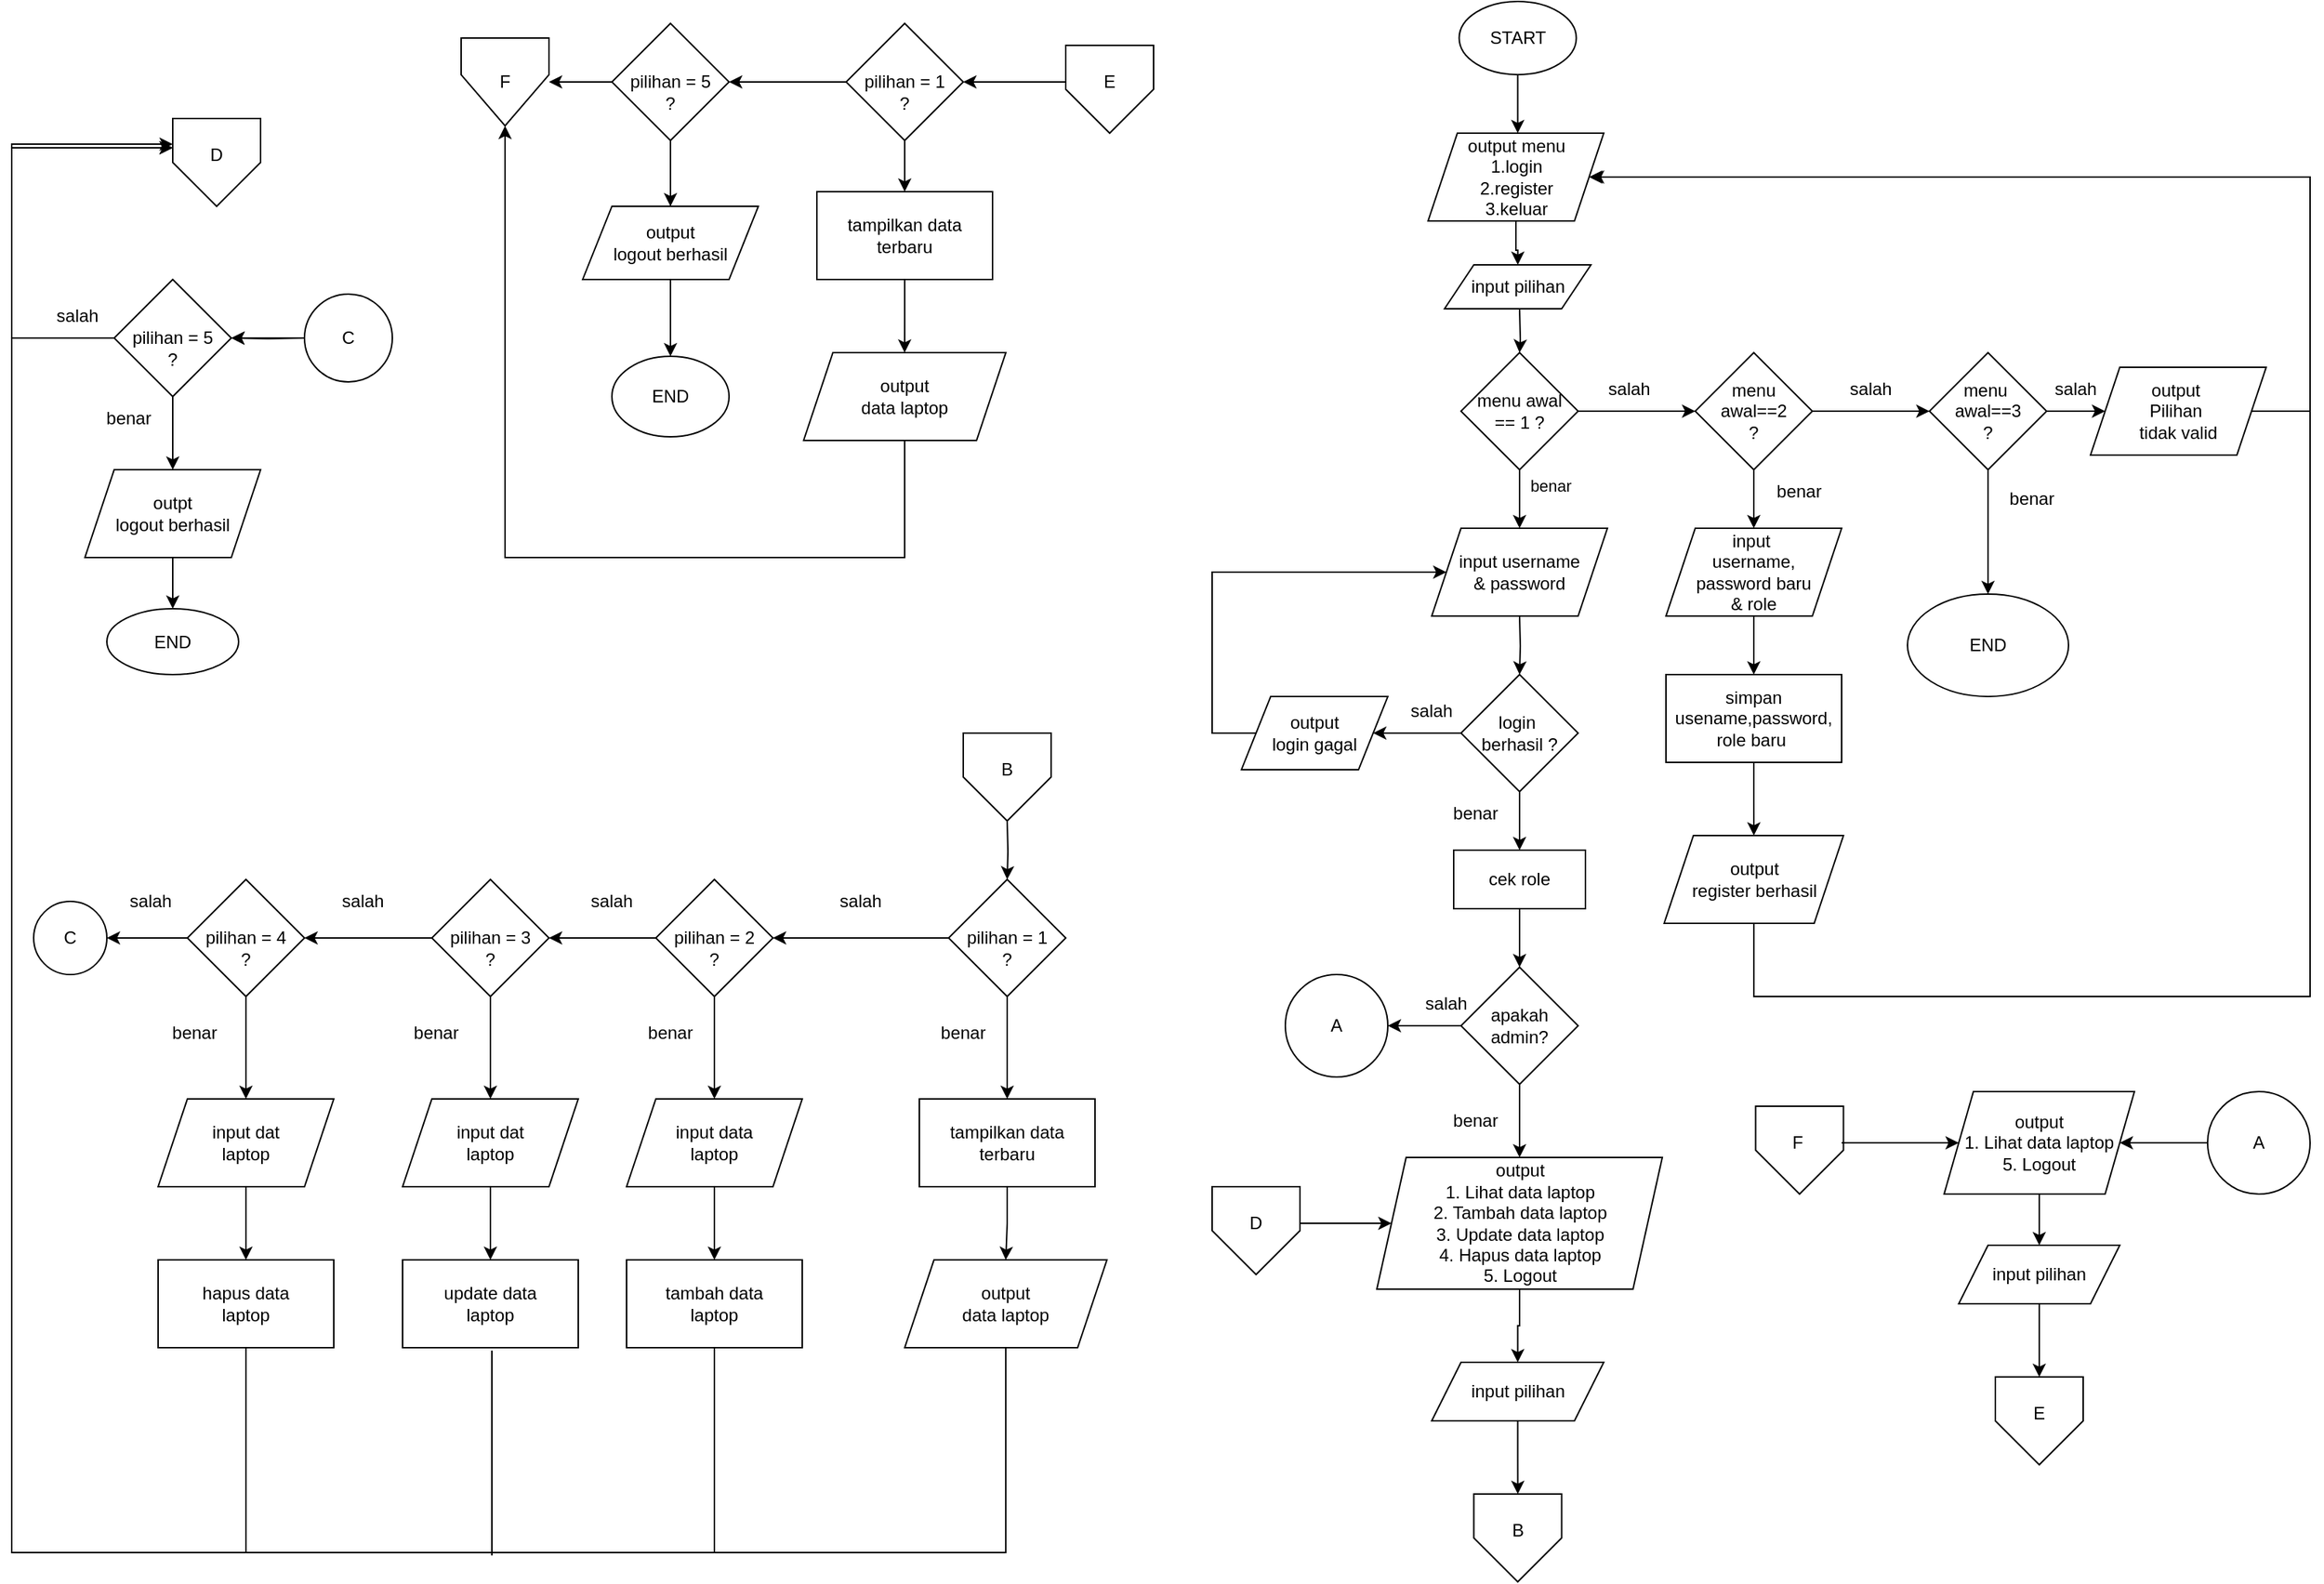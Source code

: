 <mxfile version="28.2.7" pages="2">
  <diagram name="Halaman-1" id="KEyJqbj-pxpE6urd5x7X">
    <mxGraphModel dx="3143" dy="1133" grid="1" gridSize="10" guides="1" tooltips="1" connect="1" arrows="1" fold="1" page="1" pageScale="1" pageWidth="827" pageHeight="1169" math="0" shadow="0">
      <root>
        <mxCell id="0" />
        <mxCell id="1" parent="0" />
        <mxCell id="IcXW7nWZAzovRGgsZB6D-3" value="" style="edgeStyle=orthogonalEdgeStyle;rounded=0;orthogonalLoop=1;jettySize=auto;html=1;" parent="1" source="IcXW7nWZAzovRGgsZB6D-1" target="K_0mTCyf2OrHfbUbCCtL-97" edge="1">
          <mxGeometry relative="1" as="geometry">
            <mxPoint x="230" y="130" as="targetPoint" />
            <Array as="points">
              <mxPoint x="230" y="160" />
              <mxPoint x="230" y="160" />
            </Array>
          </mxGeometry>
        </mxCell>
        <mxCell id="IcXW7nWZAzovRGgsZB6D-1" value="START" style="ellipse;whiteSpace=wrap;html=1;" parent="1" vertex="1">
          <mxGeometry x="188.75" y="10" width="80" height="50" as="geometry" />
        </mxCell>
        <mxCell id="IcXW7nWZAzovRGgsZB6D-19" value="" style="edgeStyle=orthogonalEdgeStyle;rounded=0;orthogonalLoop=1;jettySize=auto;html=1;" parent="1" target="IcXW7nWZAzovRGgsZB6D-6" edge="1">
          <mxGeometry relative="1" as="geometry">
            <mxPoint x="230.0" y="220" as="sourcePoint" />
          </mxGeometry>
        </mxCell>
        <mxCell id="IcXW7nWZAzovRGgsZB6D-13" value="" style="edgeStyle=orthogonalEdgeStyle;rounded=0;orthogonalLoop=1;jettySize=auto;html=1;" parent="1" source="IcXW7nWZAzovRGgsZB6D-6" edge="1">
          <mxGeometry relative="1" as="geometry">
            <mxPoint x="230" y="370" as="targetPoint" />
          </mxGeometry>
        </mxCell>
        <mxCell id="g7_bMHw2WcFkJygGpaWP-1" value="benar" style="edgeLabel;html=1;align=center;verticalAlign=middle;resizable=0;points=[];" parent="IcXW7nWZAzovRGgsZB6D-13" vertex="1" connectable="0">
          <mxGeometry x="0.272" y="2" relative="1" as="geometry">
            <mxPoint x="18" y="-15" as="offset" />
          </mxGeometry>
        </mxCell>
        <mxCell id="g7_bMHw2WcFkJygGpaWP-3" value="" style="edgeStyle=orthogonalEdgeStyle;rounded=0;orthogonalLoop=1;jettySize=auto;html=1;" parent="1" source="IcXW7nWZAzovRGgsZB6D-6" target="g7_bMHw2WcFkJygGpaWP-2" edge="1">
          <mxGeometry relative="1" as="geometry" />
        </mxCell>
        <mxCell id="IcXW7nWZAzovRGgsZB6D-6" value="menu awal ==&amp;nbsp;&lt;span style=&quot;background-color: transparent; color: light-dark(rgb(0, 0, 0), rgb(255, 255, 255));&quot;&gt;1 ?&lt;/span&gt;" style="rhombus;whiteSpace=wrap;html=1;" parent="1" vertex="1">
          <mxGeometry x="190" y="250" width="80" height="80" as="geometry" />
        </mxCell>
        <mxCell id="g7_bMHw2WcFkJygGpaWP-5" value="" style="edgeStyle=orthogonalEdgeStyle;rounded=0;orthogonalLoop=1;jettySize=auto;html=1;" parent="1" source="g7_bMHw2WcFkJygGpaWP-2" target="g7_bMHw2WcFkJygGpaWP-4" edge="1">
          <mxGeometry relative="1" as="geometry" />
        </mxCell>
        <mxCell id="K_0mTCyf2OrHfbUbCCtL-93" value="" style="edgeStyle=orthogonalEdgeStyle;rounded=0;orthogonalLoop=1;jettySize=auto;html=1;" edge="1" parent="1" source="g7_bMHw2WcFkJygGpaWP-2" target="K_0mTCyf2OrHfbUbCCtL-92">
          <mxGeometry relative="1" as="geometry" />
        </mxCell>
        <mxCell id="g7_bMHw2WcFkJygGpaWP-2" value="menu awal==2&lt;div&gt;?&lt;/div&gt;" style="rhombus;whiteSpace=wrap;html=1;" parent="1" vertex="1">
          <mxGeometry x="350" y="250" width="80" height="80" as="geometry" />
        </mxCell>
        <mxCell id="K_0mTCyf2OrHfbUbCCtL-105" value="" style="edgeStyle=orthogonalEdgeStyle;rounded=0;orthogonalLoop=1;jettySize=auto;html=1;" edge="1" parent="1" source="g7_bMHw2WcFkJygGpaWP-4" target="K_0mTCyf2OrHfbUbCCtL-104">
          <mxGeometry relative="1" as="geometry" />
        </mxCell>
        <mxCell id="K_0mTCyf2OrHfbUbCCtL-109" value="" style="edgeStyle=orthogonalEdgeStyle;rounded=0;orthogonalLoop=1;jettySize=auto;html=1;" edge="1" parent="1" source="g7_bMHw2WcFkJygGpaWP-4" target="K_0mTCyf2OrHfbUbCCtL-108">
          <mxGeometry relative="1" as="geometry" />
        </mxCell>
        <mxCell id="g7_bMHw2WcFkJygGpaWP-4" value="menu&amp;nbsp;&lt;div&gt;awal==3&lt;/div&gt;&lt;div&gt;?&lt;/div&gt;" style="rhombus;whiteSpace=wrap;html=1;" parent="1" vertex="1">
          <mxGeometry x="510" y="250" width="80" height="80" as="geometry" />
        </mxCell>
        <mxCell id="K_0mTCyf2OrHfbUbCCtL-1" value="input username&lt;div&gt;&amp;amp; password&lt;/div&gt;" style="shape=parallelogram;perimeter=parallelogramPerimeter;whiteSpace=wrap;html=1;fixedSize=1;" vertex="1" parent="1">
          <mxGeometry x="170" y="370" width="120" height="60" as="geometry" />
        </mxCell>
        <mxCell id="K_0mTCyf2OrHfbUbCCtL-2" value="" style="edgeStyle=orthogonalEdgeStyle;rounded=0;orthogonalLoop=1;jettySize=auto;html=1;" edge="1" parent="1">
          <mxGeometry relative="1" as="geometry">
            <mxPoint x="230" y="430" as="sourcePoint" />
            <mxPoint x="230" y="470" as="targetPoint" />
          </mxGeometry>
        </mxCell>
        <mxCell id="K_0mTCyf2OrHfbUbCCtL-7" value="" style="edgeStyle=orthogonalEdgeStyle;rounded=0;orthogonalLoop=1;jettySize=auto;html=1;" edge="1" parent="1" source="K_0mTCyf2OrHfbUbCCtL-3" target="K_0mTCyf2OrHfbUbCCtL-6">
          <mxGeometry relative="1" as="geometry" />
        </mxCell>
        <mxCell id="K_0mTCyf2OrHfbUbCCtL-11" value="" style="edgeStyle=orthogonalEdgeStyle;rounded=0;orthogonalLoop=1;jettySize=auto;html=1;" edge="1" parent="1" source="K_0mTCyf2OrHfbUbCCtL-3" target="K_0mTCyf2OrHfbUbCCtL-10">
          <mxGeometry relative="1" as="geometry" />
        </mxCell>
        <mxCell id="K_0mTCyf2OrHfbUbCCtL-3" value="login&amp;nbsp;&lt;div&gt;berhasil ?&lt;/div&gt;" style="rhombus;whiteSpace=wrap;html=1;" vertex="1" parent="1">
          <mxGeometry x="190" y="470" width="80" height="80" as="geometry" />
        </mxCell>
        <mxCell id="K_0mTCyf2OrHfbUbCCtL-9" value="" style="edgeStyle=orthogonalEdgeStyle;rounded=0;orthogonalLoop=1;jettySize=auto;html=1;entryX=0;entryY=0.5;entryDx=0;entryDy=0;" edge="1" parent="1" source="K_0mTCyf2OrHfbUbCCtL-6" target="K_0mTCyf2OrHfbUbCCtL-1">
          <mxGeometry relative="1" as="geometry">
            <mxPoint x="30" y="380" as="targetPoint" />
            <Array as="points">
              <mxPoint x="20" y="510" />
              <mxPoint x="20" y="400" />
            </Array>
          </mxGeometry>
        </mxCell>
        <mxCell id="K_0mTCyf2OrHfbUbCCtL-6" value="&lt;div&gt;output&lt;/div&gt;login gagal" style="shape=parallelogram;perimeter=parallelogramPerimeter;whiteSpace=wrap;html=1;fixedSize=1;" vertex="1" parent="1">
          <mxGeometry x="40" y="485" width="100" height="50" as="geometry" />
        </mxCell>
        <mxCell id="K_0mTCyf2OrHfbUbCCtL-13" value="" style="edgeStyle=orthogonalEdgeStyle;rounded=0;orthogonalLoop=1;jettySize=auto;html=1;" edge="1" parent="1" source="K_0mTCyf2OrHfbUbCCtL-10" target="K_0mTCyf2OrHfbUbCCtL-12">
          <mxGeometry relative="1" as="geometry" />
        </mxCell>
        <mxCell id="K_0mTCyf2OrHfbUbCCtL-10" value="cek role" style="whiteSpace=wrap;html=1;" vertex="1" parent="1">
          <mxGeometry x="185" y="590" width="90" height="40" as="geometry" />
        </mxCell>
        <mxCell id="K_0mTCyf2OrHfbUbCCtL-15" value="" style="edgeStyle=orthogonalEdgeStyle;rounded=0;orthogonalLoop=1;jettySize=auto;html=1;" edge="1" parent="1" source="K_0mTCyf2OrHfbUbCCtL-12">
          <mxGeometry relative="1" as="geometry">
            <mxPoint x="140" y="710" as="targetPoint" />
          </mxGeometry>
        </mxCell>
        <mxCell id="K_0mTCyf2OrHfbUbCCtL-25" value="" style="edgeStyle=orthogonalEdgeStyle;rounded=0;orthogonalLoop=1;jettySize=auto;html=1;" edge="1" parent="1" source="K_0mTCyf2OrHfbUbCCtL-12" target="K_0mTCyf2OrHfbUbCCtL-24">
          <mxGeometry relative="1" as="geometry" />
        </mxCell>
        <mxCell id="K_0mTCyf2OrHfbUbCCtL-12" value="apakah&lt;div&gt;admin?&lt;/div&gt;" style="rhombus;whiteSpace=wrap;html=1;" vertex="1" parent="1">
          <mxGeometry x="190" y="670" width="80" height="80" as="geometry" />
        </mxCell>
        <mxCell id="K_0mTCyf2OrHfbUbCCtL-16" value="benar" style="text;html=1;whiteSpace=wrap;strokeColor=none;fillColor=none;align=center;verticalAlign=middle;rounded=0;" vertex="1" parent="1">
          <mxGeometry x="170" y="550" width="60" height="30" as="geometry" />
        </mxCell>
        <mxCell id="K_0mTCyf2OrHfbUbCCtL-17" value="salah" style="text;html=1;whiteSpace=wrap;strokeColor=none;fillColor=none;align=center;verticalAlign=middle;rounded=0;" vertex="1" parent="1">
          <mxGeometry x="140" y="480" width="60" height="30" as="geometry" />
        </mxCell>
        <mxCell id="K_0mTCyf2OrHfbUbCCtL-18" value="salah" style="text;html=1;whiteSpace=wrap;strokeColor=none;fillColor=none;align=center;verticalAlign=middle;rounded=0;" vertex="1" parent="1">
          <mxGeometry x="150" y="680" width="60" height="30" as="geometry" />
        </mxCell>
        <mxCell id="K_0mTCyf2OrHfbUbCCtL-21" value="salah" style="text;html=1;whiteSpace=wrap;strokeColor=none;fillColor=none;align=center;verticalAlign=middle;rounded=0;" vertex="1" parent="1">
          <mxGeometry x="275" y="260" width="60" height="30" as="geometry" />
        </mxCell>
        <mxCell id="K_0mTCyf2OrHfbUbCCtL-23" value="salah" style="text;html=1;whiteSpace=wrap;strokeColor=none;fillColor=none;align=center;verticalAlign=middle;rounded=0;" vertex="1" parent="1">
          <mxGeometry x="440" y="260" width="60" height="30" as="geometry" />
        </mxCell>
        <mxCell id="K_0mTCyf2OrHfbUbCCtL-28" value="" style="edgeStyle=orthogonalEdgeStyle;rounded=0;orthogonalLoop=1;jettySize=auto;html=1;" edge="1" parent="1" source="K_0mTCyf2OrHfbUbCCtL-24" target="K_0mTCyf2OrHfbUbCCtL-27">
          <mxGeometry relative="1" as="geometry" />
        </mxCell>
        <mxCell id="K_0mTCyf2OrHfbUbCCtL-24" value="output&lt;div&gt;1. Lihat data laptop&lt;/div&gt;&lt;div&gt;2. Tambah data laptop&lt;/div&gt;&lt;div&gt;3. Update data laptop&lt;/div&gt;&lt;div&gt;4. Hapus data laptop&lt;/div&gt;&lt;div&gt;5. Logout&lt;/div&gt;" style="shape=parallelogram;perimeter=parallelogramPerimeter;whiteSpace=wrap;html=1;fixedSize=1;" vertex="1" parent="1">
          <mxGeometry x="132.5" y="800" width="195" height="90" as="geometry" />
        </mxCell>
        <mxCell id="K_0mTCyf2OrHfbUbCCtL-26" value="benar" style="text;html=1;whiteSpace=wrap;strokeColor=none;fillColor=none;align=center;verticalAlign=middle;rounded=0;" vertex="1" parent="1">
          <mxGeometry x="170" y="760" width="60" height="30" as="geometry" />
        </mxCell>
        <mxCell id="K_0mTCyf2OrHfbUbCCtL-30" value="" style="edgeStyle=orthogonalEdgeStyle;rounded=0;orthogonalLoop=1;jettySize=auto;html=1;" edge="1" parent="1" source="K_0mTCyf2OrHfbUbCCtL-27" target="K_0mTCyf2OrHfbUbCCtL-29">
          <mxGeometry relative="1" as="geometry" />
        </mxCell>
        <mxCell id="K_0mTCyf2OrHfbUbCCtL-27" value="input pilihan" style="shape=parallelogram;perimeter=parallelogramPerimeter;whiteSpace=wrap;html=1;fixedSize=1;" vertex="1" parent="1">
          <mxGeometry x="170" y="940" width="117.5" height="40" as="geometry" />
        </mxCell>
        <mxCell id="K_0mTCyf2OrHfbUbCCtL-29" value="" style="verticalLabelPosition=bottom;verticalAlign=top;html=1;shape=offPageConnector;rounded=0;size=0.5;" vertex="1" parent="1">
          <mxGeometry x="198.75" y="1030" width="60" height="60" as="geometry" />
        </mxCell>
        <mxCell id="K_0mTCyf2OrHfbUbCCtL-31" value="B" style="text;html=1;whiteSpace=wrap;strokeColor=none;fillColor=none;align=center;verticalAlign=middle;rounded=0;" vertex="1" parent="1">
          <mxGeometry x="198.75" y="1040" width="60" height="30" as="geometry" />
        </mxCell>
        <mxCell id="K_0mTCyf2OrHfbUbCCtL-32" value="" style="verticalLabelPosition=bottom;verticalAlign=top;html=1;shape=offPageConnector;rounded=0;size=0.5;" vertex="1" parent="1">
          <mxGeometry x="-150" y="510" width="60" height="60" as="geometry" />
        </mxCell>
        <mxCell id="K_0mTCyf2OrHfbUbCCtL-35" value="" style="edgeStyle=orthogonalEdgeStyle;rounded=0;orthogonalLoop=1;jettySize=auto;html=1;" edge="1" parent="1" target="K_0mTCyf2OrHfbUbCCtL-34">
          <mxGeometry relative="1" as="geometry">
            <mxPoint x="-120" y="570" as="sourcePoint" />
          </mxGeometry>
        </mxCell>
        <mxCell id="K_0mTCyf2OrHfbUbCCtL-33" value="B" style="text;html=1;whiteSpace=wrap;strokeColor=none;fillColor=none;align=center;verticalAlign=middle;rounded=0;" vertex="1" parent="1">
          <mxGeometry x="-150" y="520" width="60" height="30" as="geometry" />
        </mxCell>
        <mxCell id="K_0mTCyf2OrHfbUbCCtL-39" value="" style="edgeStyle=orthogonalEdgeStyle;rounded=0;orthogonalLoop=1;jettySize=auto;html=1;" edge="1" parent="1" source="K_0mTCyf2OrHfbUbCCtL-34" target="K_0mTCyf2OrHfbUbCCtL-38">
          <mxGeometry relative="1" as="geometry" />
        </mxCell>
        <mxCell id="K_0mTCyf2OrHfbUbCCtL-118" value="" style="edgeStyle=orthogonalEdgeStyle;rounded=0;orthogonalLoop=1;jettySize=auto;html=1;" edge="1" parent="1" source="K_0mTCyf2OrHfbUbCCtL-34" target="K_0mTCyf2OrHfbUbCCtL-117">
          <mxGeometry relative="1" as="geometry" />
        </mxCell>
        <mxCell id="K_0mTCyf2OrHfbUbCCtL-34" value="&lt;div&gt;&lt;br&gt;&lt;/div&gt;pilihan = 1&lt;div&gt;?&lt;/div&gt;" style="rhombus;whiteSpace=wrap;html=1;" vertex="1" parent="1">
          <mxGeometry x="-160" y="610" width="80" height="80" as="geometry" />
        </mxCell>
        <mxCell id="K_0mTCyf2OrHfbUbCCtL-122" value="" style="edgeStyle=orthogonalEdgeStyle;rounded=0;orthogonalLoop=1;jettySize=auto;html=1;entryX=0;entryY=0.25;entryDx=0;entryDy=0;" edge="1" parent="1" source="K_0mTCyf2OrHfbUbCCtL-36" target="K_0mTCyf2OrHfbUbCCtL-83">
          <mxGeometry relative="1" as="geometry">
            <mxPoint x="-120.935" y="1040" as="targetPoint" />
            <Array as="points">
              <mxPoint x="-121" y="1070" />
              <mxPoint x="-800" y="1070" />
              <mxPoint x="-800" y="107" />
            </Array>
          </mxGeometry>
        </mxCell>
        <mxCell id="K_0mTCyf2OrHfbUbCCtL-36" value="output&lt;div&gt;data laptop&lt;/div&gt;" style="shape=parallelogram;perimeter=parallelogramPerimeter;whiteSpace=wrap;html=1;fixedSize=1;" vertex="1" parent="1">
          <mxGeometry x="-190" y="870" width="138.13" height="60" as="geometry" />
        </mxCell>
        <mxCell id="K_0mTCyf2OrHfbUbCCtL-43" value="" style="edgeStyle=orthogonalEdgeStyle;rounded=0;orthogonalLoop=1;jettySize=auto;html=1;" edge="1" parent="1" source="K_0mTCyf2OrHfbUbCCtL-38" target="K_0mTCyf2OrHfbUbCCtL-42">
          <mxGeometry relative="1" as="geometry" />
        </mxCell>
        <mxCell id="K_0mTCyf2OrHfbUbCCtL-47" value="" style="edgeStyle=orthogonalEdgeStyle;rounded=0;orthogonalLoop=1;jettySize=auto;html=1;" edge="1" parent="1" source="K_0mTCyf2OrHfbUbCCtL-38" target="K_0mTCyf2OrHfbUbCCtL-46">
          <mxGeometry relative="1" as="geometry" />
        </mxCell>
        <mxCell id="K_0mTCyf2OrHfbUbCCtL-38" value="&lt;div&gt;&lt;br&gt;&lt;/div&gt;pilihan = 2&lt;div&gt;?&lt;/div&gt;" style="rhombus;whiteSpace=wrap;html=1;" vertex="1" parent="1">
          <mxGeometry x="-360" y="610" width="80" height="80" as="geometry" />
        </mxCell>
        <mxCell id="K_0mTCyf2OrHfbUbCCtL-40" value="salah" style="text;html=1;whiteSpace=wrap;strokeColor=none;fillColor=none;align=center;verticalAlign=middle;rounded=0;" vertex="1" parent="1">
          <mxGeometry x="-250" y="610" width="60" height="30" as="geometry" />
        </mxCell>
        <mxCell id="K_0mTCyf2OrHfbUbCCtL-41" value="benar" style="text;html=1;whiteSpace=wrap;strokeColor=none;fillColor=none;align=center;verticalAlign=middle;rounded=0;" vertex="1" parent="1">
          <mxGeometry x="-180" y="700" width="60" height="30" as="geometry" />
        </mxCell>
        <mxCell id="K_0mTCyf2OrHfbUbCCtL-45" value="" style="edgeStyle=orthogonalEdgeStyle;rounded=0;orthogonalLoop=1;jettySize=auto;html=1;" edge="1" parent="1" source="K_0mTCyf2OrHfbUbCCtL-42" target="K_0mTCyf2OrHfbUbCCtL-44">
          <mxGeometry relative="1" as="geometry" />
        </mxCell>
        <mxCell id="K_0mTCyf2OrHfbUbCCtL-42" value="input data&lt;div&gt;laptop&lt;/div&gt;" style="shape=parallelogram;perimeter=parallelogramPerimeter;whiteSpace=wrap;html=1;fixedSize=1;" vertex="1" parent="1">
          <mxGeometry x="-380" y="760" width="120" height="60" as="geometry" />
        </mxCell>
        <mxCell id="K_0mTCyf2OrHfbUbCCtL-81" value="" style="edgeStyle=orthogonalEdgeStyle;rounded=0;orthogonalLoop=1;jettySize=auto;html=1;" edge="1" parent="1" source="K_0mTCyf2OrHfbUbCCtL-44">
          <mxGeometry relative="1" as="geometry">
            <mxPoint x="-690" y="110" as="targetPoint" />
            <Array as="points">
              <mxPoint x="-320" y="1070" />
              <mxPoint x="-800" y="1070" />
              <mxPoint x="-800" y="110" />
            </Array>
          </mxGeometry>
        </mxCell>
        <mxCell id="K_0mTCyf2OrHfbUbCCtL-44" value="tambah data&lt;div&gt;laptop&lt;/div&gt;" style="whiteSpace=wrap;html=1;" vertex="1" parent="1">
          <mxGeometry x="-380" y="870" width="120" height="60" as="geometry" />
        </mxCell>
        <mxCell id="K_0mTCyf2OrHfbUbCCtL-49" value="" style="edgeStyle=orthogonalEdgeStyle;rounded=0;orthogonalLoop=1;jettySize=auto;html=1;" edge="1" parent="1" source="K_0mTCyf2OrHfbUbCCtL-46" target="K_0mTCyf2OrHfbUbCCtL-48">
          <mxGeometry relative="1" as="geometry" />
        </mxCell>
        <mxCell id="K_0mTCyf2OrHfbUbCCtL-53" value="" style="edgeStyle=orthogonalEdgeStyle;rounded=0;orthogonalLoop=1;jettySize=auto;html=1;" edge="1" parent="1" source="K_0mTCyf2OrHfbUbCCtL-46" target="K_0mTCyf2OrHfbUbCCtL-52">
          <mxGeometry relative="1" as="geometry" />
        </mxCell>
        <mxCell id="K_0mTCyf2OrHfbUbCCtL-46" value="&lt;div&gt;&lt;br&gt;&lt;/div&gt;pilihan = 3&lt;div&gt;?&lt;/div&gt;" style="rhombus;whiteSpace=wrap;html=1;" vertex="1" parent="1">
          <mxGeometry x="-513" y="610" width="80" height="80" as="geometry" />
        </mxCell>
        <mxCell id="K_0mTCyf2OrHfbUbCCtL-51" value="" style="edgeStyle=orthogonalEdgeStyle;rounded=0;orthogonalLoop=1;jettySize=auto;html=1;" edge="1" parent="1" source="K_0mTCyf2OrHfbUbCCtL-48" target="K_0mTCyf2OrHfbUbCCtL-50">
          <mxGeometry relative="1" as="geometry" />
        </mxCell>
        <mxCell id="K_0mTCyf2OrHfbUbCCtL-48" value="input dat&lt;div&gt;laptop&lt;/div&gt;" style="shape=parallelogram;perimeter=parallelogramPerimeter;whiteSpace=wrap;html=1;fixedSize=1;" vertex="1" parent="1">
          <mxGeometry x="-533" y="760" width="120" height="60" as="geometry" />
        </mxCell>
        <mxCell id="K_0mTCyf2OrHfbUbCCtL-50" value="update data&lt;div&gt;laptop&lt;/div&gt;" style="whiteSpace=wrap;html=1;" vertex="1" parent="1">
          <mxGeometry x="-533" y="870" width="120" height="60" as="geometry" />
        </mxCell>
        <mxCell id="K_0mTCyf2OrHfbUbCCtL-56" value="" style="edgeStyle=orthogonalEdgeStyle;rounded=0;orthogonalLoop=1;jettySize=auto;html=1;" edge="1" parent="1" source="K_0mTCyf2OrHfbUbCCtL-52" target="K_0mTCyf2OrHfbUbCCtL-54">
          <mxGeometry relative="1" as="geometry" />
        </mxCell>
        <mxCell id="K_0mTCyf2OrHfbUbCCtL-59" value="" style="edgeStyle=orthogonalEdgeStyle;rounded=0;orthogonalLoop=1;jettySize=auto;html=1;" edge="1" parent="1" source="K_0mTCyf2OrHfbUbCCtL-52" target="K_0mTCyf2OrHfbUbCCtL-58">
          <mxGeometry relative="1" as="geometry" />
        </mxCell>
        <mxCell id="K_0mTCyf2OrHfbUbCCtL-52" value="&lt;div&gt;&lt;br&gt;&lt;/div&gt;pilihan = 4&lt;div&gt;?&lt;/div&gt;" style="rhombus;whiteSpace=wrap;html=1;" vertex="1" parent="1">
          <mxGeometry x="-680" y="610" width="80" height="80" as="geometry" />
        </mxCell>
        <mxCell id="K_0mTCyf2OrHfbUbCCtL-57" value="" style="edgeStyle=orthogonalEdgeStyle;rounded=0;orthogonalLoop=1;jettySize=auto;html=1;" edge="1" parent="1" source="K_0mTCyf2OrHfbUbCCtL-54" target="K_0mTCyf2OrHfbUbCCtL-55">
          <mxGeometry relative="1" as="geometry" />
        </mxCell>
        <mxCell id="K_0mTCyf2OrHfbUbCCtL-54" value="input dat&lt;div&gt;laptop&lt;/div&gt;" style="shape=parallelogram;perimeter=parallelogramPerimeter;whiteSpace=wrap;html=1;fixedSize=1;" vertex="1" parent="1">
          <mxGeometry x="-700" y="760" width="120" height="60" as="geometry" />
        </mxCell>
        <mxCell id="K_0mTCyf2OrHfbUbCCtL-55" value="hapus data&lt;div&gt;laptop&lt;/div&gt;" style="whiteSpace=wrap;html=1;" vertex="1" parent="1">
          <mxGeometry x="-700" y="870" width="120" height="60" as="geometry" />
        </mxCell>
        <mxCell id="K_0mTCyf2OrHfbUbCCtL-58" value="C" style="ellipse;whiteSpace=wrap;html=1;" vertex="1" parent="1">
          <mxGeometry x="-785" y="625" width="50" height="50" as="geometry" />
        </mxCell>
        <mxCell id="K_0mTCyf2OrHfbUbCCtL-140" value="" style="edgeStyle=orthogonalEdgeStyle;rounded=0;orthogonalLoop=1;jettySize=auto;html=1;" edge="1" parent="1" source="K_0mTCyf2OrHfbUbCCtL-60" target="K_0mTCyf2OrHfbUbCCtL-68">
          <mxGeometry relative="1" as="geometry" />
        </mxCell>
        <mxCell id="K_0mTCyf2OrHfbUbCCtL-60" value="C" style="ellipse;whiteSpace=wrap;html=1;" vertex="1" parent="1">
          <mxGeometry x="-600" y="210" width="60" height="60" as="geometry" />
        </mxCell>
        <mxCell id="K_0mTCyf2OrHfbUbCCtL-69" value="" style="edgeStyle=orthogonalEdgeStyle;rounded=0;orthogonalLoop=1;jettySize=auto;html=1;" edge="1" parent="1" target="K_0mTCyf2OrHfbUbCCtL-68">
          <mxGeometry relative="1" as="geometry">
            <mxPoint x="-600" y="240" as="sourcePoint" />
          </mxGeometry>
        </mxCell>
        <mxCell id="K_0mTCyf2OrHfbUbCCtL-71" value="" style="edgeStyle=orthogonalEdgeStyle;rounded=0;orthogonalLoop=1;jettySize=auto;html=1;" edge="1" parent="1" source="K_0mTCyf2OrHfbUbCCtL-68" target="K_0mTCyf2OrHfbUbCCtL-70">
          <mxGeometry relative="1" as="geometry" />
        </mxCell>
        <mxCell id="K_0mTCyf2OrHfbUbCCtL-78" value="" style="edgeStyle=orthogonalEdgeStyle;rounded=0;orthogonalLoop=1;jettySize=auto;html=1;entryX=0;entryY=0.5;entryDx=0;entryDy=0;" edge="1" parent="1" source="K_0mTCyf2OrHfbUbCCtL-68">
          <mxGeometry relative="1" as="geometry">
            <mxPoint x="-690" y="110" as="targetPoint" />
            <Array as="points">
              <mxPoint x="-800" y="240" />
              <mxPoint x="-800" y="110" />
            </Array>
          </mxGeometry>
        </mxCell>
        <mxCell id="K_0mTCyf2OrHfbUbCCtL-68" value="&lt;div&gt;&lt;br&gt;&lt;/div&gt;pilihan = 5&lt;div&gt;?&lt;/div&gt;" style="rhombus;whiteSpace=wrap;html=1;" vertex="1" parent="1">
          <mxGeometry x="-730" y="200" width="80" height="80" as="geometry" />
        </mxCell>
        <mxCell id="K_0mTCyf2OrHfbUbCCtL-73" value="" style="edgeStyle=orthogonalEdgeStyle;rounded=0;orthogonalLoop=1;jettySize=auto;html=1;" edge="1" parent="1" source="K_0mTCyf2OrHfbUbCCtL-70" target="K_0mTCyf2OrHfbUbCCtL-72">
          <mxGeometry relative="1" as="geometry" />
        </mxCell>
        <mxCell id="K_0mTCyf2OrHfbUbCCtL-70" value="outpt&lt;div&gt;logout berhasil&lt;/div&gt;" style="shape=parallelogram;perimeter=parallelogramPerimeter;whiteSpace=wrap;html=1;fixedSize=1;" vertex="1" parent="1">
          <mxGeometry x="-750" y="330" width="120" height="60" as="geometry" />
        </mxCell>
        <mxCell id="K_0mTCyf2OrHfbUbCCtL-72" value="END" style="ellipse;whiteSpace=wrap;html=1;" vertex="1" parent="1">
          <mxGeometry x="-735" y="425" width="90" height="45" as="geometry" />
        </mxCell>
        <mxCell id="K_0mTCyf2OrHfbUbCCtL-82" value="" style="verticalLabelPosition=bottom;verticalAlign=top;html=1;shape=offPageConnector;rounded=0;size=0.5;" vertex="1" parent="1">
          <mxGeometry x="-690" y="90" width="60" height="60" as="geometry" />
        </mxCell>
        <mxCell id="K_0mTCyf2OrHfbUbCCtL-83" value="D" style="text;html=1;whiteSpace=wrap;strokeColor=none;fillColor=none;align=center;verticalAlign=middle;rounded=0;" vertex="1" parent="1">
          <mxGeometry x="-690" y="100" width="60" height="30" as="geometry" />
        </mxCell>
        <mxCell id="K_0mTCyf2OrHfbUbCCtL-84" value="" style="endArrow=none;html=1;rounded=0;entryX=0.5;entryY=1;entryDx=0;entryDy=0;" edge="1" parent="1" target="K_0mTCyf2OrHfbUbCCtL-55">
          <mxGeometry width="50" height="50" relative="1" as="geometry">
            <mxPoint x="-640" y="1070" as="sourcePoint" />
            <mxPoint x="-690" y="880" as="targetPoint" />
          </mxGeometry>
        </mxCell>
        <mxCell id="K_0mTCyf2OrHfbUbCCtL-91" style="edgeStyle=orthogonalEdgeStyle;rounded=0;orthogonalLoop=1;jettySize=auto;html=1;exitX=0.75;exitY=0;exitDx=0;exitDy=0;entryX=0.75;entryY=0;entryDx=0;entryDy=0;" edge="1" parent="1" source="K_0mTCyf2OrHfbUbCCtL-86" target="K_0mTCyf2OrHfbUbCCtL-87">
          <mxGeometry relative="1" as="geometry" />
        </mxCell>
        <mxCell id="K_0mTCyf2OrHfbUbCCtL-86" value="" style="verticalLabelPosition=bottom;verticalAlign=top;html=1;shape=offPageConnector;rounded=0;size=0.5;" vertex="1" parent="1">
          <mxGeometry x="20" y="820" width="60" height="60" as="geometry" />
        </mxCell>
        <mxCell id="K_0mTCyf2OrHfbUbCCtL-90" value="" style="edgeStyle=orthogonalEdgeStyle;rounded=0;orthogonalLoop=1;jettySize=auto;html=1;" edge="1" parent="1" source="K_0mTCyf2OrHfbUbCCtL-87" target="K_0mTCyf2OrHfbUbCCtL-24">
          <mxGeometry relative="1" as="geometry" />
        </mxCell>
        <mxCell id="K_0mTCyf2OrHfbUbCCtL-87" value="D" style="text;html=1;whiteSpace=wrap;strokeColor=none;fillColor=none;align=center;verticalAlign=middle;rounded=0;" vertex="1" parent="1">
          <mxGeometry x="20" y="830" width="60" height="30" as="geometry" />
        </mxCell>
        <mxCell id="K_0mTCyf2OrHfbUbCCtL-103" value="" style="edgeStyle=orthogonalEdgeStyle;rounded=0;orthogonalLoop=1;jettySize=auto;html=1;" edge="1" parent="1" source="K_0mTCyf2OrHfbUbCCtL-92" target="K_0mTCyf2OrHfbUbCCtL-96">
          <mxGeometry relative="1" as="geometry" />
        </mxCell>
        <mxCell id="K_0mTCyf2OrHfbUbCCtL-92" value="input&amp;nbsp;&lt;div&gt;username,&lt;/div&gt;&lt;div&gt;password bar&lt;span style=&quot;background-color: transparent; color: light-dark(rgb(0, 0, 0), rgb(255, 255, 255));&quot;&gt;u&lt;/span&gt;&lt;/div&gt;&lt;div&gt;&amp;amp; role&lt;/div&gt;" style="shape=parallelogram;perimeter=parallelogramPerimeter;whiteSpace=wrap;html=1;fixedSize=1;" vertex="1" parent="1">
          <mxGeometry x="330" y="370" width="120" height="60" as="geometry" />
        </mxCell>
        <mxCell id="K_0mTCyf2OrHfbUbCCtL-102" value="" style="edgeStyle=orthogonalEdgeStyle;rounded=0;orthogonalLoop=1;jettySize=auto;html=1;" edge="1" parent="1" source="K_0mTCyf2OrHfbUbCCtL-96" target="K_0mTCyf2OrHfbUbCCtL-100">
          <mxGeometry relative="1" as="geometry" />
        </mxCell>
        <mxCell id="K_0mTCyf2OrHfbUbCCtL-96" value="simpan usename,password,&lt;div&gt;role baru&amp;nbsp;&lt;/div&gt;" style="rounded=0;whiteSpace=wrap;html=1;" vertex="1" parent="1">
          <mxGeometry x="330" y="470" width="120" height="60" as="geometry" />
        </mxCell>
        <mxCell id="K_0mTCyf2OrHfbUbCCtL-99" value="" style="edgeStyle=orthogonalEdgeStyle;rounded=0;orthogonalLoop=1;jettySize=auto;html=1;" edge="1" parent="1" source="K_0mTCyf2OrHfbUbCCtL-97" target="K_0mTCyf2OrHfbUbCCtL-98">
          <mxGeometry relative="1" as="geometry" />
        </mxCell>
        <mxCell id="K_0mTCyf2OrHfbUbCCtL-97" value="output menu&lt;div&gt;1.login&lt;/div&gt;&lt;div&gt;2.register&lt;/div&gt;&lt;div&gt;3.keluar&lt;/div&gt;" style="shape=parallelogram;perimeter=parallelogramPerimeter;whiteSpace=wrap;html=1;fixedSize=1;" vertex="1" parent="1">
          <mxGeometry x="167.5" y="100" width="120" height="60" as="geometry" />
        </mxCell>
        <mxCell id="K_0mTCyf2OrHfbUbCCtL-98" value="input pilihan" style="shape=parallelogram;perimeter=parallelogramPerimeter;whiteSpace=wrap;html=1;fixedSize=1;" vertex="1" parent="1">
          <mxGeometry x="178.75" y="190" width="100" height="30" as="geometry" />
        </mxCell>
        <mxCell id="K_0mTCyf2OrHfbUbCCtL-107" value="" style="edgeStyle=orthogonalEdgeStyle;rounded=0;orthogonalLoop=1;jettySize=auto;html=1;entryX=1;entryY=0.5;entryDx=0;entryDy=0;" edge="1" parent="1" source="K_0mTCyf2OrHfbUbCCtL-100" target="K_0mTCyf2OrHfbUbCCtL-97">
          <mxGeometry relative="1" as="geometry">
            <mxPoint x="763.692" y="210" as="targetPoint" />
            <Array as="points">
              <mxPoint x="390" y="690" />
              <mxPoint x="770" y="690" />
              <mxPoint x="770" y="130" />
            </Array>
          </mxGeometry>
        </mxCell>
        <mxCell id="K_0mTCyf2OrHfbUbCCtL-100" value="output&lt;div&gt;register berhasil&lt;/div&gt;" style="shape=parallelogram;perimeter=parallelogramPerimeter;whiteSpace=wrap;html=1;fixedSize=1;rounded=0;" vertex="1" parent="1">
          <mxGeometry x="328.75" y="580" width="122.5" height="60" as="geometry" />
        </mxCell>
        <mxCell id="K_0mTCyf2OrHfbUbCCtL-104" value="END" style="ellipse;whiteSpace=wrap;html=1;" vertex="1" parent="1">
          <mxGeometry x="495" y="415" width="110" height="70" as="geometry" />
        </mxCell>
        <mxCell id="K_0mTCyf2OrHfbUbCCtL-111" value="" style="edgeStyle=orthogonalEdgeStyle;rounded=0;orthogonalLoop=1;jettySize=auto;html=1;" edge="1" parent="1" source="K_0mTCyf2OrHfbUbCCtL-108">
          <mxGeometry relative="1" as="geometry">
            <mxPoint x="278.769" y="130" as="targetPoint" />
            <Array as="points">
              <mxPoint x="770" y="290" />
              <mxPoint x="770" y="130" />
            </Array>
          </mxGeometry>
        </mxCell>
        <mxCell id="K_0mTCyf2OrHfbUbCCtL-108" value="output&amp;nbsp;&lt;div&gt;Pilihan&amp;nbsp;&lt;div&gt;tidak valid&lt;/div&gt;&lt;/div&gt;" style="shape=parallelogram;perimeter=parallelogramPerimeter;whiteSpace=wrap;html=1;fixedSize=1;" vertex="1" parent="1">
          <mxGeometry x="620" y="260" width="120" height="60" as="geometry" />
        </mxCell>
        <mxCell id="K_0mTCyf2OrHfbUbCCtL-112" value="benar" style="text;html=1;whiteSpace=wrap;strokeColor=none;fillColor=none;align=center;verticalAlign=middle;rounded=0;" vertex="1" parent="1">
          <mxGeometry x="391.25" y="330" width="60" height="30" as="geometry" />
        </mxCell>
        <mxCell id="K_0mTCyf2OrHfbUbCCtL-113" value="benar" style="text;html=1;whiteSpace=wrap;strokeColor=none;fillColor=none;align=center;verticalAlign=middle;rounded=0;" vertex="1" parent="1">
          <mxGeometry x="550" y="335" width="60" height="30" as="geometry" />
        </mxCell>
        <mxCell id="K_0mTCyf2OrHfbUbCCtL-114" value="salah" style="text;html=1;whiteSpace=wrap;strokeColor=none;fillColor=none;align=center;verticalAlign=middle;rounded=0;" vertex="1" parent="1">
          <mxGeometry x="580" y="260" width="60" height="30" as="geometry" />
        </mxCell>
        <mxCell id="K_0mTCyf2OrHfbUbCCtL-116" value="A" style="ellipse;whiteSpace=wrap;html=1;aspect=fixed;" vertex="1" parent="1">
          <mxGeometry x="70" y="675" width="70" height="70" as="geometry" />
        </mxCell>
        <mxCell id="K_0mTCyf2OrHfbUbCCtL-119" value="" style="edgeStyle=orthogonalEdgeStyle;rounded=0;orthogonalLoop=1;jettySize=auto;html=1;" edge="1" parent="1" source="K_0mTCyf2OrHfbUbCCtL-117" target="K_0mTCyf2OrHfbUbCCtL-36">
          <mxGeometry relative="1" as="geometry" />
        </mxCell>
        <mxCell id="K_0mTCyf2OrHfbUbCCtL-117" value="tampilkan data&lt;div&gt;terbaru&lt;/div&gt;" style="whiteSpace=wrap;html=1;" vertex="1" parent="1">
          <mxGeometry x="-180" y="760" width="120" height="60" as="geometry" />
        </mxCell>
        <mxCell id="K_0mTCyf2OrHfbUbCCtL-120" value="" style="endArrow=none;html=1;rounded=0;entryX=0.5;entryY=1;entryDx=0;entryDy=0;" edge="1" parent="1">
          <mxGeometry width="50" height="50" relative="1" as="geometry">
            <mxPoint x="-472" y="1072" as="sourcePoint" />
            <mxPoint x="-472" y="932" as="targetPoint" />
          </mxGeometry>
        </mxCell>
        <mxCell id="K_0mTCyf2OrHfbUbCCtL-123" value="salah" style="text;html=1;whiteSpace=wrap;strokeColor=none;fillColor=none;align=center;verticalAlign=middle;rounded=0;" vertex="1" parent="1">
          <mxGeometry x="-420" y="610" width="60" height="30" as="geometry" />
        </mxCell>
        <mxCell id="K_0mTCyf2OrHfbUbCCtL-124" value="salah" style="text;html=1;whiteSpace=wrap;strokeColor=none;fillColor=none;align=center;verticalAlign=middle;rounded=0;" vertex="1" parent="1">
          <mxGeometry x="-590" y="610" width="60" height="30" as="geometry" />
        </mxCell>
        <mxCell id="K_0mTCyf2OrHfbUbCCtL-125" value="salah" style="text;html=1;whiteSpace=wrap;strokeColor=none;fillColor=none;align=center;verticalAlign=middle;rounded=0;" vertex="1" parent="1">
          <mxGeometry x="-735" y="610" width="60" height="30" as="geometry" />
        </mxCell>
        <mxCell id="K_0mTCyf2OrHfbUbCCtL-126" value="salah" style="text;html=1;whiteSpace=wrap;strokeColor=none;fillColor=none;align=center;verticalAlign=middle;rounded=0;" vertex="1" parent="1">
          <mxGeometry x="-785" y="210" width="60" height="30" as="geometry" />
        </mxCell>
        <mxCell id="K_0mTCyf2OrHfbUbCCtL-127" value="benar" style="text;html=1;whiteSpace=wrap;strokeColor=none;fillColor=none;align=center;verticalAlign=middle;rounded=0;" vertex="1" parent="1">
          <mxGeometry x="-750" y="280" width="60" height="30" as="geometry" />
        </mxCell>
        <mxCell id="K_0mTCyf2OrHfbUbCCtL-128" value="benar" style="text;html=1;whiteSpace=wrap;strokeColor=none;fillColor=none;align=center;verticalAlign=middle;rounded=0;" vertex="1" parent="1">
          <mxGeometry x="-380" y="700" width="60" height="30" as="geometry" />
        </mxCell>
        <mxCell id="K_0mTCyf2OrHfbUbCCtL-130" value="benar" style="text;html=1;whiteSpace=wrap;strokeColor=none;fillColor=none;align=center;verticalAlign=middle;rounded=0;" vertex="1" parent="1">
          <mxGeometry x="-540" y="700" width="60" height="30" as="geometry" />
        </mxCell>
        <mxCell id="K_0mTCyf2OrHfbUbCCtL-131" value="benar" style="text;html=1;whiteSpace=wrap;strokeColor=none;fillColor=none;align=center;verticalAlign=middle;rounded=0;" vertex="1" parent="1">
          <mxGeometry x="-705" y="700" width="60" height="30" as="geometry" />
        </mxCell>
        <mxCell id="K_0mTCyf2OrHfbUbCCtL-135" value="" style="edgeStyle=orthogonalEdgeStyle;rounded=0;orthogonalLoop=1;jettySize=auto;html=1;" edge="1" parent="1" source="K_0mTCyf2OrHfbUbCCtL-133" target="K_0mTCyf2OrHfbUbCCtL-134">
          <mxGeometry relative="1" as="geometry" />
        </mxCell>
        <mxCell id="K_0mTCyf2OrHfbUbCCtL-133" value="A" style="ellipse;whiteSpace=wrap;html=1;aspect=fixed;" vertex="1" parent="1">
          <mxGeometry x="700" y="755" width="70" height="70" as="geometry" />
        </mxCell>
        <mxCell id="K_0mTCyf2OrHfbUbCCtL-137" value="" style="edgeStyle=orthogonalEdgeStyle;rounded=0;orthogonalLoop=1;jettySize=auto;html=1;" edge="1" parent="1" source="K_0mTCyf2OrHfbUbCCtL-134" target="K_0mTCyf2OrHfbUbCCtL-136">
          <mxGeometry relative="1" as="geometry" />
        </mxCell>
        <mxCell id="K_0mTCyf2OrHfbUbCCtL-134" value="output&lt;div&gt;1. Lihat data laptop&lt;/div&gt;&lt;div&gt;5. Logout&lt;/div&gt;" style="shape=parallelogram;perimeter=parallelogramPerimeter;whiteSpace=wrap;html=1;fixedSize=1;" vertex="1" parent="1">
          <mxGeometry x="520" y="755" width="130" height="70" as="geometry" />
        </mxCell>
        <mxCell id="K_0mTCyf2OrHfbUbCCtL-139" value="" style="edgeStyle=orthogonalEdgeStyle;rounded=0;orthogonalLoop=1;jettySize=auto;html=1;" edge="1" parent="1" source="K_0mTCyf2OrHfbUbCCtL-136">
          <mxGeometry relative="1" as="geometry">
            <mxPoint x="585" y="950" as="targetPoint" />
          </mxGeometry>
        </mxCell>
        <mxCell id="K_0mTCyf2OrHfbUbCCtL-136" value="input pilihan" style="shape=parallelogram;perimeter=parallelogramPerimeter;whiteSpace=wrap;html=1;fixedSize=1;" vertex="1" parent="1">
          <mxGeometry x="530" y="860" width="110" height="40" as="geometry" />
        </mxCell>
        <mxCell id="K_0mTCyf2OrHfbUbCCtL-144" value="" style="verticalLabelPosition=bottom;verticalAlign=top;html=1;shape=offPageConnector;rounded=0;size=0.5;" vertex="1" parent="1">
          <mxGeometry x="555" y="950" width="60" height="60" as="geometry" />
        </mxCell>
        <mxCell id="K_0mTCyf2OrHfbUbCCtL-145" value="E" style="text;html=1;whiteSpace=wrap;strokeColor=none;fillColor=none;align=center;verticalAlign=middle;rounded=0;" vertex="1" parent="1">
          <mxGeometry x="555" y="960" width="60" height="30" as="geometry" />
        </mxCell>
        <mxCell id="K_0mTCyf2OrHfbUbCCtL-146" value="" style="verticalLabelPosition=bottom;verticalAlign=top;html=1;shape=offPageConnector;rounded=0;size=0.5;" vertex="1" parent="1">
          <mxGeometry x="-80" y="40" width="60" height="60" as="geometry" />
        </mxCell>
        <mxCell id="K_0mTCyf2OrHfbUbCCtL-149" value="" style="edgeStyle=orthogonalEdgeStyle;rounded=0;orthogonalLoop=1;jettySize=auto;html=1;" edge="1" parent="1" source="K_0mTCyf2OrHfbUbCCtL-147" target="K_0mTCyf2OrHfbUbCCtL-148">
          <mxGeometry relative="1" as="geometry" />
        </mxCell>
        <mxCell id="K_0mTCyf2OrHfbUbCCtL-147" value="E" style="text;html=1;whiteSpace=wrap;strokeColor=none;fillColor=none;align=center;verticalAlign=middle;rounded=0;" vertex="1" parent="1">
          <mxGeometry x="-80" y="50" width="60" height="30" as="geometry" />
        </mxCell>
        <mxCell id="K_0mTCyf2OrHfbUbCCtL-152" value="" style="edgeStyle=orthogonalEdgeStyle;rounded=0;orthogonalLoop=1;jettySize=auto;html=1;" edge="1" parent="1" source="K_0mTCyf2OrHfbUbCCtL-148" target="K_0mTCyf2OrHfbUbCCtL-150">
          <mxGeometry relative="1" as="geometry" />
        </mxCell>
        <mxCell id="K_0mTCyf2OrHfbUbCCtL-155" value="" style="edgeStyle=orthogonalEdgeStyle;rounded=0;orthogonalLoop=1;jettySize=auto;html=1;" edge="1" parent="1" source="K_0mTCyf2OrHfbUbCCtL-148" target="K_0mTCyf2OrHfbUbCCtL-154">
          <mxGeometry relative="1" as="geometry" />
        </mxCell>
        <mxCell id="K_0mTCyf2OrHfbUbCCtL-148" value="&lt;div&gt;&lt;span style=&quot;background-color: transparent; color: light-dark(rgb(0, 0, 0), rgb(255, 255, 255));&quot;&gt;&lt;br&gt;&lt;/span&gt;&lt;/div&gt;&lt;div&gt;&lt;span style=&quot;background-color: transparent; color: light-dark(rgb(0, 0, 0), rgb(255, 255, 255));&quot;&gt;pilihan = 1&lt;/span&gt;&lt;/div&gt;&lt;div&gt;&lt;span style=&quot;background-color: transparent; color: light-dark(rgb(0, 0, 0), rgb(255, 255, 255));&quot;&gt;?&lt;/span&gt;&lt;/div&gt;" style="rhombus;whiteSpace=wrap;html=1;" vertex="1" parent="1">
          <mxGeometry x="-230" y="25" width="80" height="80" as="geometry" />
        </mxCell>
        <mxCell id="K_0mTCyf2OrHfbUbCCtL-153" value="" style="edgeStyle=orthogonalEdgeStyle;rounded=0;orthogonalLoop=1;jettySize=auto;html=1;" edge="1" parent="1" source="K_0mTCyf2OrHfbUbCCtL-150" target="K_0mTCyf2OrHfbUbCCtL-151">
          <mxGeometry relative="1" as="geometry" />
        </mxCell>
        <mxCell id="K_0mTCyf2OrHfbUbCCtL-150" value="tampilkan data&lt;div&gt;terbaru&lt;/div&gt;" style="whiteSpace=wrap;html=1;" vertex="1" parent="1">
          <mxGeometry x="-250" y="140" width="120" height="60" as="geometry" />
        </mxCell>
        <mxCell id="K_0mTCyf2OrHfbUbCCtL-163" value="" style="edgeStyle=orthogonalEdgeStyle;rounded=0;orthogonalLoop=1;jettySize=auto;html=1;entryX=0.5;entryY=1;entryDx=0;entryDy=0;" edge="1" parent="1" source="K_0mTCyf2OrHfbUbCCtL-151" target="K_0mTCyf2OrHfbUbCCtL-164">
          <mxGeometry relative="1" as="geometry">
            <mxPoint x="-460" y="100" as="targetPoint" />
            <Array as="points">
              <mxPoint x="-190" y="390" />
              <mxPoint x="-463" y="390" />
            </Array>
          </mxGeometry>
        </mxCell>
        <mxCell id="K_0mTCyf2OrHfbUbCCtL-151" value="output&lt;div&gt;data laptop&lt;/div&gt;" style="shape=parallelogram;perimeter=parallelogramPerimeter;whiteSpace=wrap;html=1;fixedSize=1;" vertex="1" parent="1">
          <mxGeometry x="-259.06" y="250" width="138.13" height="60" as="geometry" />
        </mxCell>
        <mxCell id="K_0mTCyf2OrHfbUbCCtL-157" value="" style="edgeStyle=orthogonalEdgeStyle;rounded=0;orthogonalLoop=1;jettySize=auto;html=1;" edge="1" parent="1" source="K_0mTCyf2OrHfbUbCCtL-154" target="K_0mTCyf2OrHfbUbCCtL-156">
          <mxGeometry relative="1" as="geometry" />
        </mxCell>
        <mxCell id="K_0mTCyf2OrHfbUbCCtL-159" value="" style="edgeStyle=orthogonalEdgeStyle;rounded=0;orthogonalLoop=1;jettySize=auto;html=1;" edge="1" parent="1" source="K_0mTCyf2OrHfbUbCCtL-154" target="K_0mTCyf2OrHfbUbCCtL-158">
          <mxGeometry relative="1" as="geometry" />
        </mxCell>
        <mxCell id="K_0mTCyf2OrHfbUbCCtL-165" value="" style="edgeStyle=orthogonalEdgeStyle;rounded=0;orthogonalLoop=1;jettySize=auto;html=1;" edge="1" parent="1" source="K_0mTCyf2OrHfbUbCCtL-154" target="K_0mTCyf2OrHfbUbCCtL-164">
          <mxGeometry relative="1" as="geometry" />
        </mxCell>
        <mxCell id="K_0mTCyf2OrHfbUbCCtL-154" value="&lt;div&gt;&lt;span style=&quot;background-color: transparent; color: light-dark(rgb(0, 0, 0), rgb(255, 255, 255));&quot;&gt;&lt;br&gt;&lt;/span&gt;&lt;/div&gt;&lt;div&gt;&lt;span style=&quot;background-color: transparent; color: light-dark(rgb(0, 0, 0), rgb(255, 255, 255));&quot;&gt;pilihan = 5&lt;/span&gt;&lt;/div&gt;&lt;div&gt;&lt;span style=&quot;background-color: transparent; color: light-dark(rgb(0, 0, 0), rgb(255, 255, 255));&quot;&gt;?&lt;/span&gt;&lt;/div&gt;" style="rhombus;whiteSpace=wrap;html=1;" vertex="1" parent="1">
          <mxGeometry x="-390" y="25" width="80" height="80" as="geometry" />
        </mxCell>
        <mxCell id="K_0mTCyf2OrHfbUbCCtL-156" value="END" style="ellipse;whiteSpace=wrap;html=1;" vertex="1" parent="1">
          <mxGeometry x="-390" y="252.5" width="80" height="55" as="geometry" />
        </mxCell>
        <mxCell id="K_0mTCyf2OrHfbUbCCtL-158" value="output&lt;div&gt;logout berhasil&lt;/div&gt;" style="shape=parallelogram;perimeter=parallelogramPerimeter;whiteSpace=wrap;html=1;fixedSize=1;" vertex="1" parent="1">
          <mxGeometry x="-410" y="150" width="120" height="50" as="geometry" />
        </mxCell>
        <mxCell id="K_0mTCyf2OrHfbUbCCtL-164" value="" style="verticalLabelPosition=bottom;verticalAlign=top;html=1;shape=offPageConnector;rounded=0;size=0.583;" vertex="1" parent="1">
          <mxGeometry x="-493" y="35" width="60" height="60" as="geometry" />
        </mxCell>
        <mxCell id="K_0mTCyf2OrHfbUbCCtL-166" value="F" style="text;html=1;whiteSpace=wrap;strokeColor=none;fillColor=none;align=center;verticalAlign=middle;rounded=0;" vertex="1" parent="1">
          <mxGeometry x="-493" y="50" width="60" height="30" as="geometry" />
        </mxCell>
        <mxCell id="K_0mTCyf2OrHfbUbCCtL-168" value="" style="verticalLabelPosition=bottom;verticalAlign=top;html=1;shape=offPageConnector;rounded=0;size=0.5;" vertex="1" parent="1">
          <mxGeometry x="391.25" y="765" width="60" height="60" as="geometry" />
        </mxCell>
        <mxCell id="K_0mTCyf2OrHfbUbCCtL-170" value="" style="edgeStyle=orthogonalEdgeStyle;rounded=0;orthogonalLoop=1;jettySize=auto;html=1;" edge="1" parent="1" source="K_0mTCyf2OrHfbUbCCtL-169" target="K_0mTCyf2OrHfbUbCCtL-134">
          <mxGeometry relative="1" as="geometry" />
        </mxCell>
        <mxCell id="K_0mTCyf2OrHfbUbCCtL-169" value="F" style="text;html=1;whiteSpace=wrap;strokeColor=none;fillColor=none;align=center;verticalAlign=middle;rounded=0;" vertex="1" parent="1">
          <mxGeometry x="390" y="775" width="60" height="30" as="geometry" />
        </mxCell>
      </root>
    </mxGraphModel>
  </diagram>
  <diagram id="JvnTX77ewDIwUuc0hLr_" name="Halaman-2">
    <mxGraphModel dx="20840" dy="10200" grid="1" gridSize="10" guides="1" tooltips="1" connect="1" arrows="1" fold="1" page="1" pageScale="1" pageWidth="827" pageHeight="1169" math="0" shadow="0">
      <root>
        <mxCell id="0" />
        <mxCell id="1" parent="0" />
      </root>
    </mxGraphModel>
  </diagram>
</mxfile>

